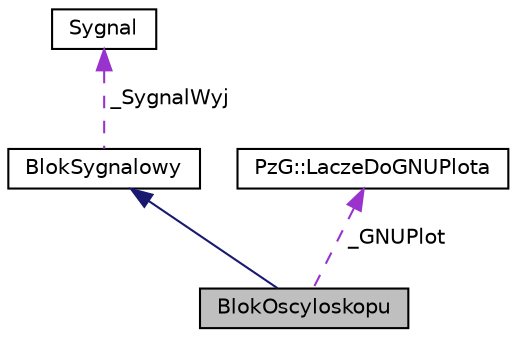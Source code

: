 digraph G
{
  edge [fontname="Helvetica",fontsize="10",labelfontname="Helvetica",labelfontsize="10"];
  node [fontname="Helvetica",fontsize="10",shape=record];
  Node1 [label="BlokOscyloskopu",height=0.2,width=0.4,color="black", fillcolor="grey75", style="filled" fontcolor="black"];
  Node2 -> Node1 [dir="back",color="midnightblue",fontsize="10",style="solid",fontname="Helvetica"];
  Node2 [label="BlokSygnalowy",height=0.2,width=0.4,color="black", fillcolor="white", style="filled",URL="$class_blok_sygnalowy.html",tooltip="Modeluje najważniejsze elementy bloku sygnałowego."];
  Node3 -> Node2 [dir="back",color="darkorchid3",fontsize="10",style="dashed",label=" _SygnalWyj" ,fontname="Helvetica"];
  Node3 [label="Sygnal",height=0.2,width=0.4,color="black", fillcolor="white", style="filled",URL="$class_sygnal.html",tooltip="Modeluje wartość sygnału w powiązaniu z czasem."];
  Node4 -> Node1 [dir="back",color="darkorchid3",fontsize="10",style="dashed",label=" _GNUPlot" ,fontname="Helvetica"];
  Node4 [label="PzG::LaczeDoGNUPlota",height=0.2,width=0.4,color="black", fillcolor="white", style="filled",URL="$class_pz_g_1_1_lacze_do_g_n_u_plota.html",tooltip="Klasa realizuje interfejs do programu GNUPlot."];
}
